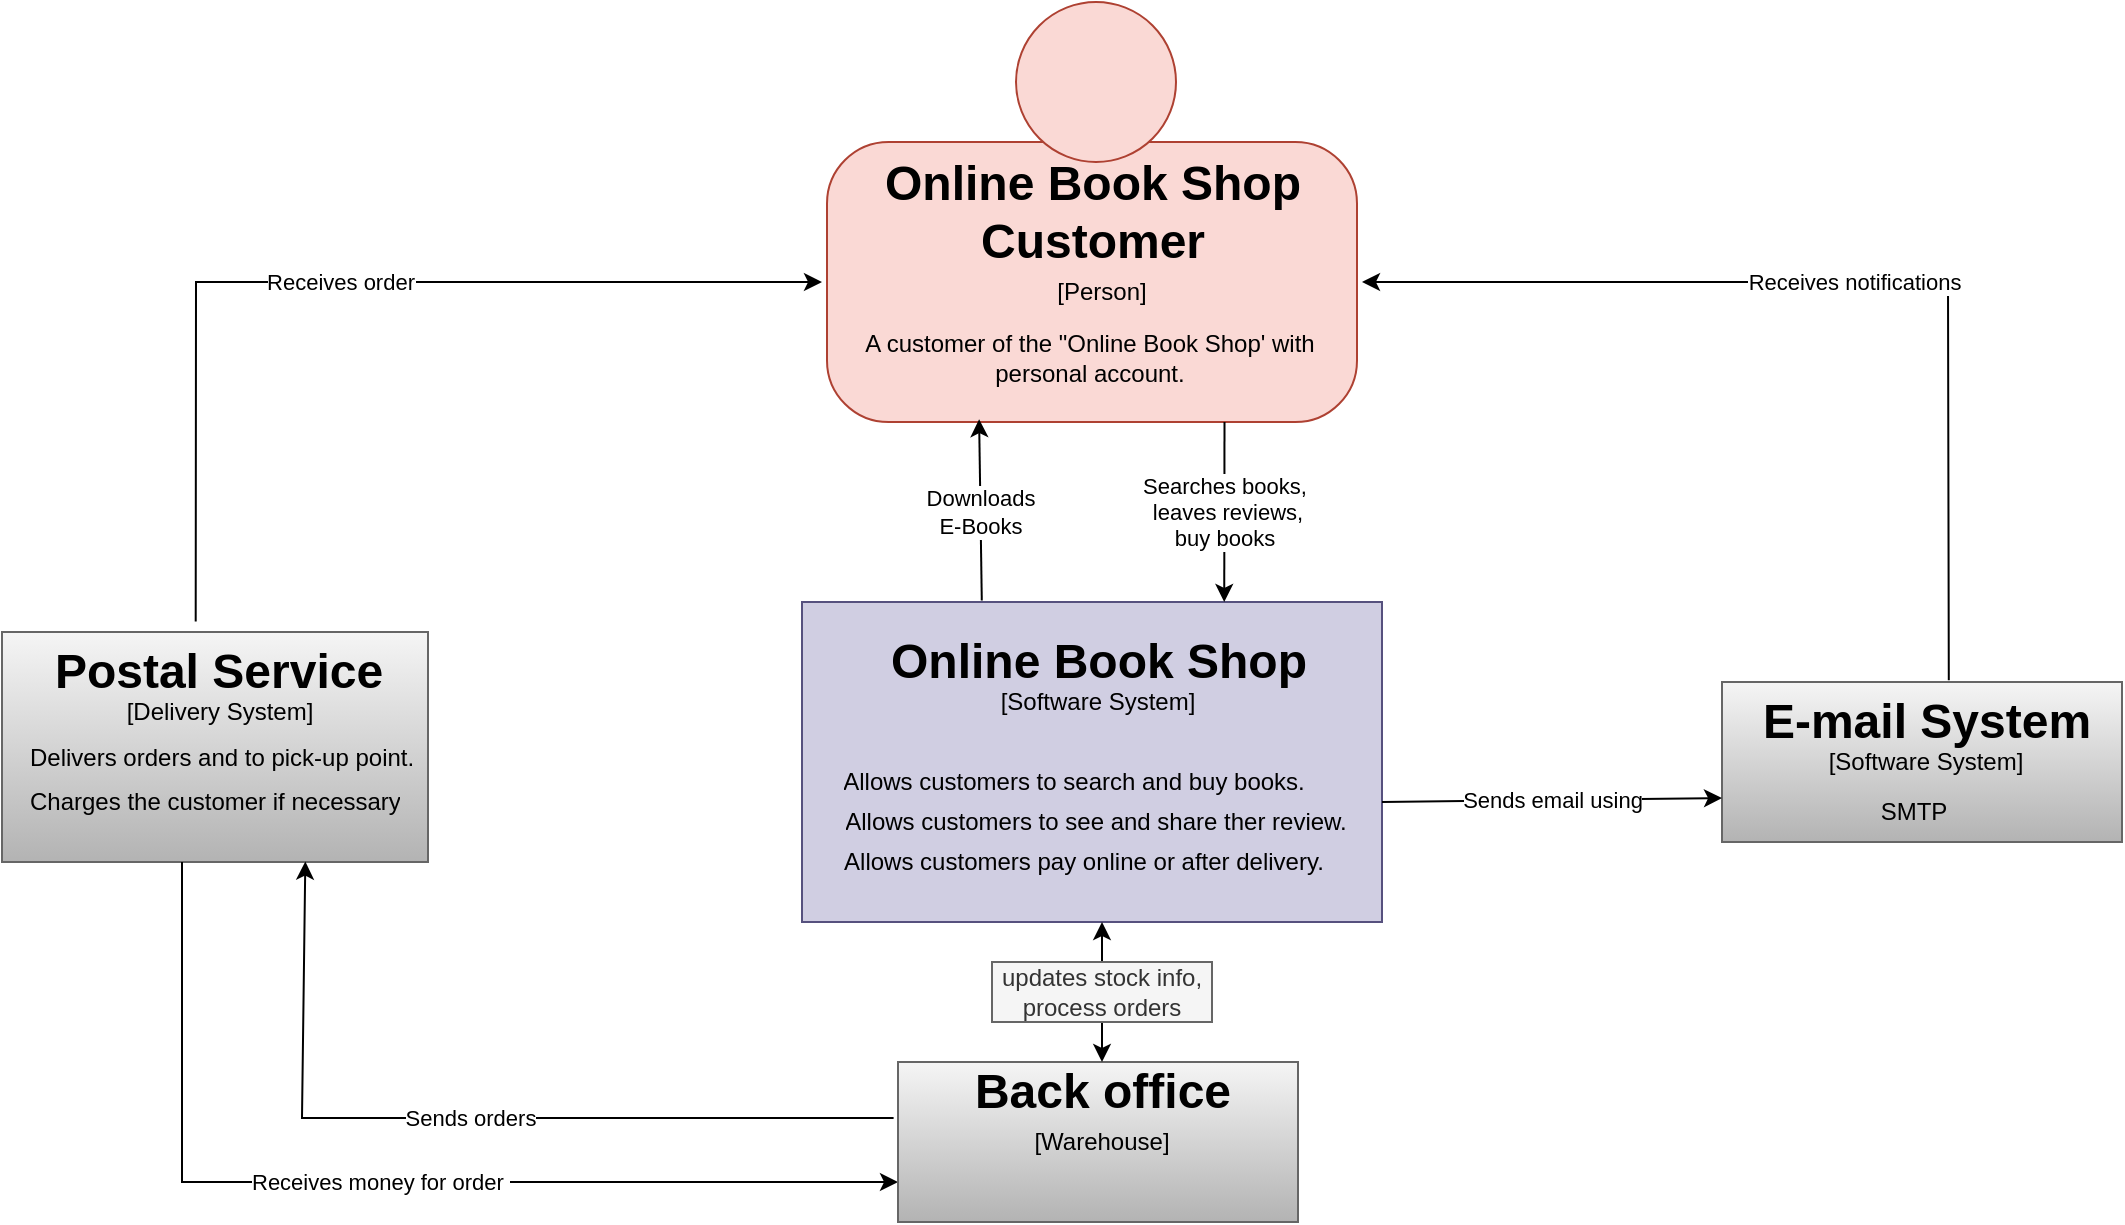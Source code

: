 <mxfile version="20.8.5" type="github">
  <diagram id="C5RBs43oDa-KdzZeNtuy" name="Page-1">
    <mxGraphModel dx="1949" dy="762" grid="1" gridSize="10" guides="1" tooltips="1" connect="1" arrows="1" fold="1" page="1" pageScale="1" pageWidth="827" pageHeight="1169" math="0" shadow="0">
      <root>
        <mxCell id="WIyWlLk6GJQsqaUBKTNV-0" />
        <mxCell id="WIyWlLk6GJQsqaUBKTNV-1" parent="WIyWlLk6GJQsqaUBKTNV-0" />
        <mxCell id="lR82KbtdrRhrwkLevF8A-18" value="" style="rounded=1;whiteSpace=wrap;html=1;arcSize=0;fillColor=#d0cee2;strokeColor=#56517e;" parent="WIyWlLk6GJQsqaUBKTNV-1" vertex="1">
          <mxGeometry x="390" y="320" width="290" height="160" as="geometry" />
        </mxCell>
        <mxCell id="lR82KbtdrRhrwkLevF8A-19" value="Online Book Shop" style="text;strokeColor=none;fillColor=none;html=1;fontSize=24;fontStyle=1;verticalAlign=middle;align=center;fontColor=#000000;rounded=1;" parent="WIyWlLk6GJQsqaUBKTNV-1" vertex="1">
          <mxGeometry x="488" y="330" width="100" height="40" as="geometry" />
        </mxCell>
        <UserObject label="[Software&amp;nbsp;System]" placeholders="1" name="Variable" id="lR82KbtdrRhrwkLevF8A-20">
          <mxCell style="text;html=1;strokeColor=none;fillColor=none;align=center;verticalAlign=middle;whiteSpace=wrap;overflow=hidden;fontColor=#000000;rounded=1;" parent="WIyWlLk6GJQsqaUBKTNV-1" vertex="1">
            <mxGeometry x="473" y="360" width="130" height="20" as="geometry" />
          </mxCell>
        </UserObject>
        <UserObject label="Allows customers to search and buy books.&lt;br&gt;" placeholders="1" name="Variable" id="lR82KbtdrRhrwkLevF8A-21">
          <mxCell style="text;html=1;strokeColor=none;fillColor=none;align=center;verticalAlign=middle;whiteSpace=wrap;overflow=hidden;fontColor=#000000;rounded=1;" parent="WIyWlLk6GJQsqaUBKTNV-1" vertex="1">
            <mxGeometry x="406.25" y="400" width="240" height="20" as="geometry" />
          </mxCell>
        </UserObject>
        <UserObject label="Allows customers to see and share ther review." placeholders="1" name="Variable" id="lR82KbtdrRhrwkLevF8A-22">
          <mxCell style="text;html=1;strokeColor=none;fillColor=none;align=center;verticalAlign=middle;whiteSpace=wrap;overflow=hidden;fontColor=#000000;rounded=1;" parent="WIyWlLk6GJQsqaUBKTNV-1" vertex="1">
            <mxGeometry x="408.25" y="420" width="257.5" height="20" as="geometry" />
          </mxCell>
        </UserObject>
        <UserObject label="Allows customers pay online or after delivery." placeholders="1" name="Variable" id="lR82KbtdrRhrwkLevF8A-23">
          <mxCell style="text;html=1;strokeColor=none;fillColor=none;align=center;verticalAlign=middle;whiteSpace=wrap;overflow=hidden;fontColor=#000000;rounded=1;" parent="WIyWlLk6GJQsqaUBKTNV-1" vertex="1">
            <mxGeometry x="406.25" y="440" width="250" height="20" as="geometry" />
          </mxCell>
        </UserObject>
        <mxCell id="lR82KbtdrRhrwkLevF8A-24" value="" style="rounded=1;whiteSpace=wrap;html=1;arcSize=22;fillColor=#fad9d5;strokeColor=#ae4132;" parent="WIyWlLk6GJQsqaUBKTNV-1" vertex="1">
          <mxGeometry x="402.5" y="90" width="265" height="140" as="geometry" />
        </mxCell>
        <mxCell id="lR82KbtdrRhrwkLevF8A-25" value="Online Book Shop &lt;br&gt;Customer" style="text;strokeColor=none;fillColor=none;html=1;fontSize=24;fontStyle=1;verticalAlign=middle;align=center;fontColor=#000000;rounded=1;" parent="WIyWlLk6GJQsqaUBKTNV-1" vertex="1">
          <mxGeometry x="435" y="105" width="200" height="40" as="geometry" />
        </mxCell>
        <UserObject label="[Person]" placeholders="1" name="Variable" id="lR82KbtdrRhrwkLevF8A-26">
          <mxCell style="text;html=1;strokeColor=none;fillColor=none;align=center;verticalAlign=middle;whiteSpace=wrap;overflow=hidden;fontColor=#000000;rounded=1;" parent="WIyWlLk6GJQsqaUBKTNV-1" vertex="1">
            <mxGeometry x="500" y="155" width="80" height="20" as="geometry" />
          </mxCell>
        </UserObject>
        <mxCell id="lR82KbtdrRhrwkLevF8A-27" value="" style="ellipse;whiteSpace=wrap;html=1;aspect=fixed;fillColor=#fad9d5;strokeColor=#ae4132;rounded=1;" parent="WIyWlLk6GJQsqaUBKTNV-1" vertex="1">
          <mxGeometry x="497" y="20" width="80" height="80" as="geometry" />
        </mxCell>
        <mxCell id="lR82KbtdrRhrwkLevF8A-28" value="A customer of the &quot;Online Book Shop&#39; with personal account." style="text;html=1;strokeColor=none;fillColor=none;align=center;verticalAlign=middle;whiteSpace=wrap;rounded=1;fontColor=#000000;" parent="WIyWlLk6GJQsqaUBKTNV-1" vertex="1">
          <mxGeometry x="415" y="175" width="237.5" height="45" as="geometry" />
        </mxCell>
        <mxCell id="lR82KbtdrRhrwkLevF8A-29" value="" style="rounded=1;whiteSpace=wrap;html=1;arcSize=0;fillColor=#f5f5f5;strokeColor=#666666;gradientColor=#b3b3b3;" parent="WIyWlLk6GJQsqaUBKTNV-1" vertex="1">
          <mxGeometry x="850" y="360" width="200" height="80" as="geometry" />
        </mxCell>
        <mxCell id="lR82KbtdrRhrwkLevF8A-30" value="E-mail System" style="text;strokeColor=none;fillColor=none;html=1;fontSize=24;fontStyle=1;verticalAlign=middle;align=center;fontColor=#000000;rounded=1;" parent="WIyWlLk6GJQsqaUBKTNV-1" vertex="1">
          <mxGeometry x="902" y="360" width="100" height="40" as="geometry" />
        </mxCell>
        <UserObject label="[Software System]" placeholders="1" name="Variable" id="lR82KbtdrRhrwkLevF8A-31">
          <mxCell style="text;html=1;strokeColor=none;fillColor=none;align=center;verticalAlign=middle;whiteSpace=wrap;overflow=hidden;fontColor=#000000;rounded=1;" parent="WIyWlLk6GJQsqaUBKTNV-1" vertex="1">
            <mxGeometry x="887" y="390" width="130" height="20" as="geometry" />
          </mxCell>
        </UserObject>
        <UserObject label="SMTP" placeholders="1" name="Variable" id="lR82KbtdrRhrwkLevF8A-32">
          <mxCell style="text;html=1;strokeColor=none;fillColor=none;align=center;verticalAlign=middle;whiteSpace=wrap;overflow=hidden;fontColor=#000000;rounded=1;" parent="WIyWlLk6GJQsqaUBKTNV-1" vertex="1">
            <mxGeometry x="920" y="415" width="52" height="20" as="geometry" />
          </mxCell>
        </UserObject>
        <mxCell id="lR82KbtdrRhrwkLevF8A-46" value="" style="rounded=1;whiteSpace=wrap;html=1;arcSize=0;fillColor=#f5f5f5;strokeColor=#666666;gradientColor=#b3b3b3;" parent="WIyWlLk6GJQsqaUBKTNV-1" vertex="1">
          <mxGeometry x="-10" y="335" width="213" height="115" as="geometry" />
        </mxCell>
        <mxCell id="lR82KbtdrRhrwkLevF8A-47" value="Postal Service" style="text;strokeColor=none;fillColor=none;html=1;fontSize=24;fontStyle=1;verticalAlign=middle;align=center;fontColor=#000000;rounded=1;" parent="WIyWlLk6GJQsqaUBKTNV-1" vertex="1">
          <mxGeometry y="335" width="196.5" height="40" as="geometry" />
        </mxCell>
        <UserObject label="[Delivery System]" placeholders="1" name="Variable" id="lR82KbtdrRhrwkLevF8A-48">
          <mxCell style="text;html=1;strokeColor=none;fillColor=none;align=center;verticalAlign=middle;whiteSpace=wrap;overflow=hidden;fontColor=#000000;rounded=1;" parent="WIyWlLk6GJQsqaUBKTNV-1" vertex="1">
            <mxGeometry x="33.5" y="365" width="130" height="20" as="geometry" />
          </mxCell>
        </UserObject>
        <UserObject label="Delivers orders and to pick-up point." placeholders="1" name="Variable" id="lR82KbtdrRhrwkLevF8A-50">
          <mxCell style="text;html=1;strokeColor=none;fillColor=none;align=left;verticalAlign=middle;whiteSpace=wrap;overflow=hidden;fontColor=#000000;rounded=1;" parent="WIyWlLk6GJQsqaUBKTNV-1" vertex="1">
            <mxGeometry x="1.5" y="385" width="198.5" height="25" as="geometry" />
          </mxCell>
        </UserObject>
        <UserObject label="Charges the customer if necessary" placeholders="1" name="Variable" id="lR82KbtdrRhrwkLevF8A-52">
          <mxCell style="text;html=1;strokeColor=none;fillColor=none;align=left;verticalAlign=middle;whiteSpace=wrap;overflow=hidden;fontColor=#000000;rounded=1;" parent="WIyWlLk6GJQsqaUBKTNV-1" vertex="1">
            <mxGeometry x="1.5" y="410" width="190" height="20" as="geometry" />
          </mxCell>
        </UserObject>
        <mxCell id="lR82KbtdrRhrwkLevF8A-71" value="Receives money for order&amp;nbsp;" style="endArrow=classic;html=1;rounded=0;entryX=0;entryY=0.75;entryDx=0;entryDy=0;" parent="WIyWlLk6GJQsqaUBKTNV-1" edge="1" target="XXqmo6Lao0Vs4EU7bFEt-1">
          <mxGeometry relative="1" as="geometry">
            <mxPoint x="80" y="450" as="sourcePoint" />
            <mxPoint x="390" y="410" as="targetPoint" />
            <Array as="points">
              <mxPoint x="80" y="610" />
            </Array>
          </mxGeometry>
        </mxCell>
        <mxCell id="lR82KbtdrRhrwkLevF8A-76" value="Sends email using" style="endArrow=classic;html=1;rounded=0;exitX=0.996;exitY=0.671;exitDx=0;exitDy=0;exitPerimeter=0;" parent="WIyWlLk6GJQsqaUBKTNV-1" edge="1">
          <mxGeometry relative="1" as="geometry">
            <mxPoint x="679.998" y="420.005" as="sourcePoint" />
            <mxPoint x="850" y="418" as="targetPoint" />
          </mxGeometry>
        </mxCell>
        <mxCell id="lR82KbtdrRhrwkLevF8A-78" value="Sends orders" style="endArrow=classic;html=1;rounded=0;entryX=0.712;entryY=0.998;entryDx=0;entryDy=0;entryPerimeter=0;exitX=-0.011;exitY=0.35;exitDx=0;exitDy=0;exitPerimeter=0;" parent="WIyWlLk6GJQsqaUBKTNV-1" source="XXqmo6Lao0Vs4EU7bFEt-1" target="lR82KbtdrRhrwkLevF8A-46" edge="1">
          <mxGeometry x="0.001" relative="1" as="geometry">
            <mxPoint x="460" y="300" as="sourcePoint" />
            <mxPoint x="373" y="333" as="targetPoint" />
            <mxPoint as="offset" />
            <Array as="points">
              <mxPoint x="140" y="578" />
            </Array>
          </mxGeometry>
        </mxCell>
        <mxCell id="lR82KbtdrRhrwkLevF8A-79" value="Searches books,&lt;br&gt;&amp;nbsp;leaves reviews, &lt;br&gt;buy books" style="endArrow=classic;html=1;rounded=0;entryX=0.728;entryY=0;entryDx=0;entryDy=0;exitX=0.75;exitY=1;exitDx=0;exitDy=0;entryPerimeter=0;" parent="WIyWlLk6GJQsqaUBKTNV-1" source="lR82KbtdrRhrwkLevF8A-24" target="lR82KbtdrRhrwkLevF8A-18" edge="1">
          <mxGeometry x="0.007" relative="1" as="geometry">
            <mxPoint x="415.0" y="269.41" as="sourcePoint" />
            <mxPoint x="228.018" y="269.425" as="targetPoint" />
            <mxPoint as="offset" />
          </mxGeometry>
        </mxCell>
        <mxCell id="lR82KbtdrRhrwkLevF8A-80" value="Receives order" style="endArrow=classic;html=1;rounded=0;exitX=0.442;exitY=-0.131;exitDx=0;exitDy=0;exitPerimeter=0;" parent="WIyWlLk6GJQsqaUBKTNV-1" source="lR82KbtdrRhrwkLevF8A-47" edge="1">
          <mxGeometry relative="1" as="geometry">
            <mxPoint x="89.998" y="262.165" as="sourcePoint" />
            <mxPoint x="400" y="160" as="targetPoint" />
            <Array as="points">
              <mxPoint x="87" y="160" />
            </Array>
          </mxGeometry>
        </mxCell>
        <mxCell id="lR82KbtdrRhrwkLevF8A-81" value="Receives notifications" style="endArrow=classic;html=1;rounded=0;exitX=0.614;exitY=-0.021;exitDx=0;exitDy=0;exitPerimeter=0;" parent="WIyWlLk6GJQsqaUBKTNV-1" source="lR82KbtdrRhrwkLevF8A-30" edge="1">
          <mxGeometry x="-0.001" relative="1" as="geometry">
            <mxPoint x="96.853" y="339.76" as="sourcePoint" />
            <mxPoint x="670" y="160" as="targetPoint" />
            <Array as="points">
              <mxPoint x="963" y="160" />
            </Array>
            <mxPoint as="offset" />
          </mxGeometry>
        </mxCell>
        <mxCell id="lR82KbtdrRhrwkLevF8A-85" value="Downloads&lt;br&gt;E-Books" style="endArrow=classic;html=1;rounded=0;entryX=0.287;entryY=0.99;entryDx=0;entryDy=0;entryPerimeter=0;exitX=0.31;exitY=-0.005;exitDx=0;exitDy=0;exitPerimeter=0;" parent="WIyWlLk6GJQsqaUBKTNV-1" source="lR82KbtdrRhrwkLevF8A-18" target="lR82KbtdrRhrwkLevF8A-24" edge="1">
          <mxGeometry x="-0.013" relative="1" as="geometry">
            <mxPoint x="480" y="310" as="sourcePoint" />
            <mxPoint x="408.25" y="330" as="targetPoint" />
            <mxPoint as="offset" />
          </mxGeometry>
        </mxCell>
        <mxCell id="XXqmo6Lao0Vs4EU7bFEt-1" value="" style="rounded=1;whiteSpace=wrap;html=1;arcSize=0;fillColor=#f5f5f5;strokeColor=#666666;gradientColor=#b3b3b3;" vertex="1" parent="WIyWlLk6GJQsqaUBKTNV-1">
          <mxGeometry x="438" y="550" width="200" height="80" as="geometry" />
        </mxCell>
        <mxCell id="XXqmo6Lao0Vs4EU7bFEt-2" value="Back office" style="text;strokeColor=none;fillColor=none;html=1;fontSize=24;fontStyle=1;verticalAlign=middle;align=center;fontColor=#000000;rounded=1;" vertex="1" parent="WIyWlLk6GJQsqaUBKTNV-1">
          <mxGeometry x="450" y="550" width="180" height="30" as="geometry" />
        </mxCell>
        <UserObject label="[Warehouse]" placeholders="1" name="Variable" id="XXqmo6Lao0Vs4EU7bFEt-3">
          <mxCell style="text;html=1;strokeColor=none;fillColor=none;align=center;verticalAlign=middle;whiteSpace=wrap;overflow=hidden;fontColor=#000000;rounded=1;" vertex="1" parent="WIyWlLk6GJQsqaUBKTNV-1">
            <mxGeometry x="475" y="580" width="130" height="20" as="geometry" />
          </mxCell>
        </UserObject>
        <mxCell id="XXqmo6Lao0Vs4EU7bFEt-9" value="" style="endArrow=classic;startArrow=classic;html=1;rounded=0;exitX=0.5;exitY=0;exitDx=0;exitDy=0;" edge="1" parent="WIyWlLk6GJQsqaUBKTNV-1" source="XXqmo6Lao0Vs4EU7bFEt-2">
          <mxGeometry width="50" height="50" relative="1" as="geometry">
            <mxPoint x="490" y="320" as="sourcePoint" />
            <mxPoint x="540" y="480" as="targetPoint" />
          </mxGeometry>
        </mxCell>
        <mxCell id="XXqmo6Lao0Vs4EU7bFEt-11" value="updates stock info, &lt;br&gt;process orders" style="text;html=1;strokeColor=#666666;fillColor=#f5f5f5;align=center;verticalAlign=middle;whiteSpace=wrap;rounded=0;fontColor=#333333;" vertex="1" parent="WIyWlLk6GJQsqaUBKTNV-1">
          <mxGeometry x="485" y="500" width="110" height="30" as="geometry" />
        </mxCell>
      </root>
    </mxGraphModel>
  </diagram>
</mxfile>
